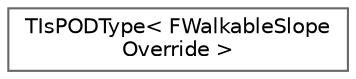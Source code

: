digraph "Graphical Class Hierarchy"
{
 // INTERACTIVE_SVG=YES
 // LATEX_PDF_SIZE
  bgcolor="transparent";
  edge [fontname=Helvetica,fontsize=10,labelfontname=Helvetica,labelfontsize=10];
  node [fontname=Helvetica,fontsize=10,shape=box,height=0.2,width=0.4];
  rankdir="LR";
  Node0 [id="Node000000",label="TIsPODType\< FWalkableSlope\lOverride \>",height=0.2,width=0.4,color="grey40", fillcolor="white", style="filled",URL="$d5/dc4/structTIsPODType_3_01FWalkableSlopeOverride_01_4.html",tooltip=" "];
}
